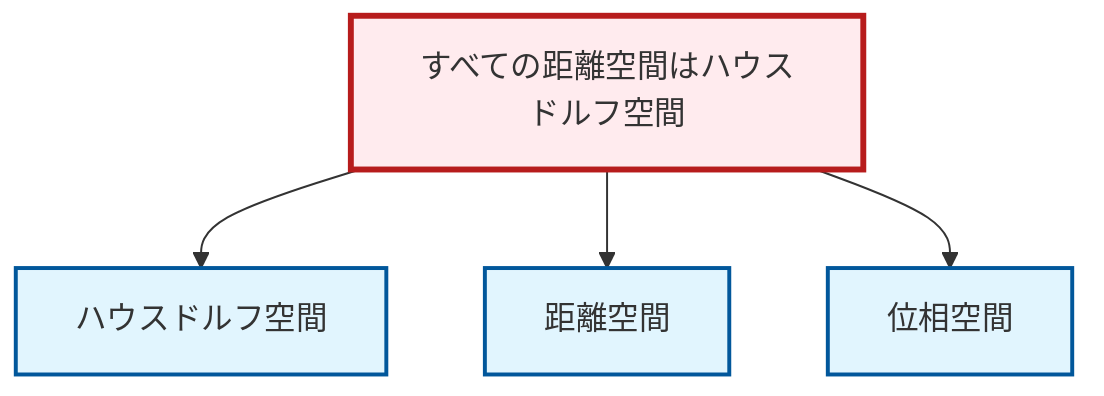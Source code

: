 graph TD
    classDef definition fill:#e1f5fe,stroke:#01579b,stroke-width:2px
    classDef theorem fill:#f3e5f5,stroke:#4a148c,stroke-width:2px
    classDef axiom fill:#fff3e0,stroke:#e65100,stroke-width:2px
    classDef example fill:#e8f5e9,stroke:#1b5e20,stroke-width:2px
    classDef current fill:#ffebee,stroke:#b71c1c,stroke-width:3px
    thm-metric-hausdorff["すべての距離空間はハウスドルフ空間"]:::theorem
    def-metric-space["距離空間"]:::definition
    def-topological-space["位相空間"]:::definition
    def-hausdorff["ハウスドルフ空間"]:::definition
    thm-metric-hausdorff --> def-hausdorff
    thm-metric-hausdorff --> def-metric-space
    thm-metric-hausdorff --> def-topological-space
    class thm-metric-hausdorff current
